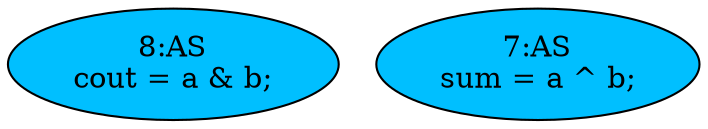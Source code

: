 strict digraph "compose( ,  )" {
	node [label="\N"];
	"8:AS"	[ast="<pyverilog.vparser.ast.Assign object at 0x7f8db26771d0>",
		def_var="['cout']",
		fillcolor=deepskyblue,
		label="8:AS
cout = a & b;",
		statements="[]",
		style=filled,
		typ=Assign,
		use_var="['a', 'b']"];
	"7:AS"	[ast="<pyverilog.vparser.ast.Assign object at 0x7f8db26f5f10>",
		def_var="['sum']",
		fillcolor=deepskyblue,
		label="7:AS
sum = a ^ b;",
		statements="[]",
		style=filled,
		typ=Assign,
		use_var="['a', 'b']"];
}
